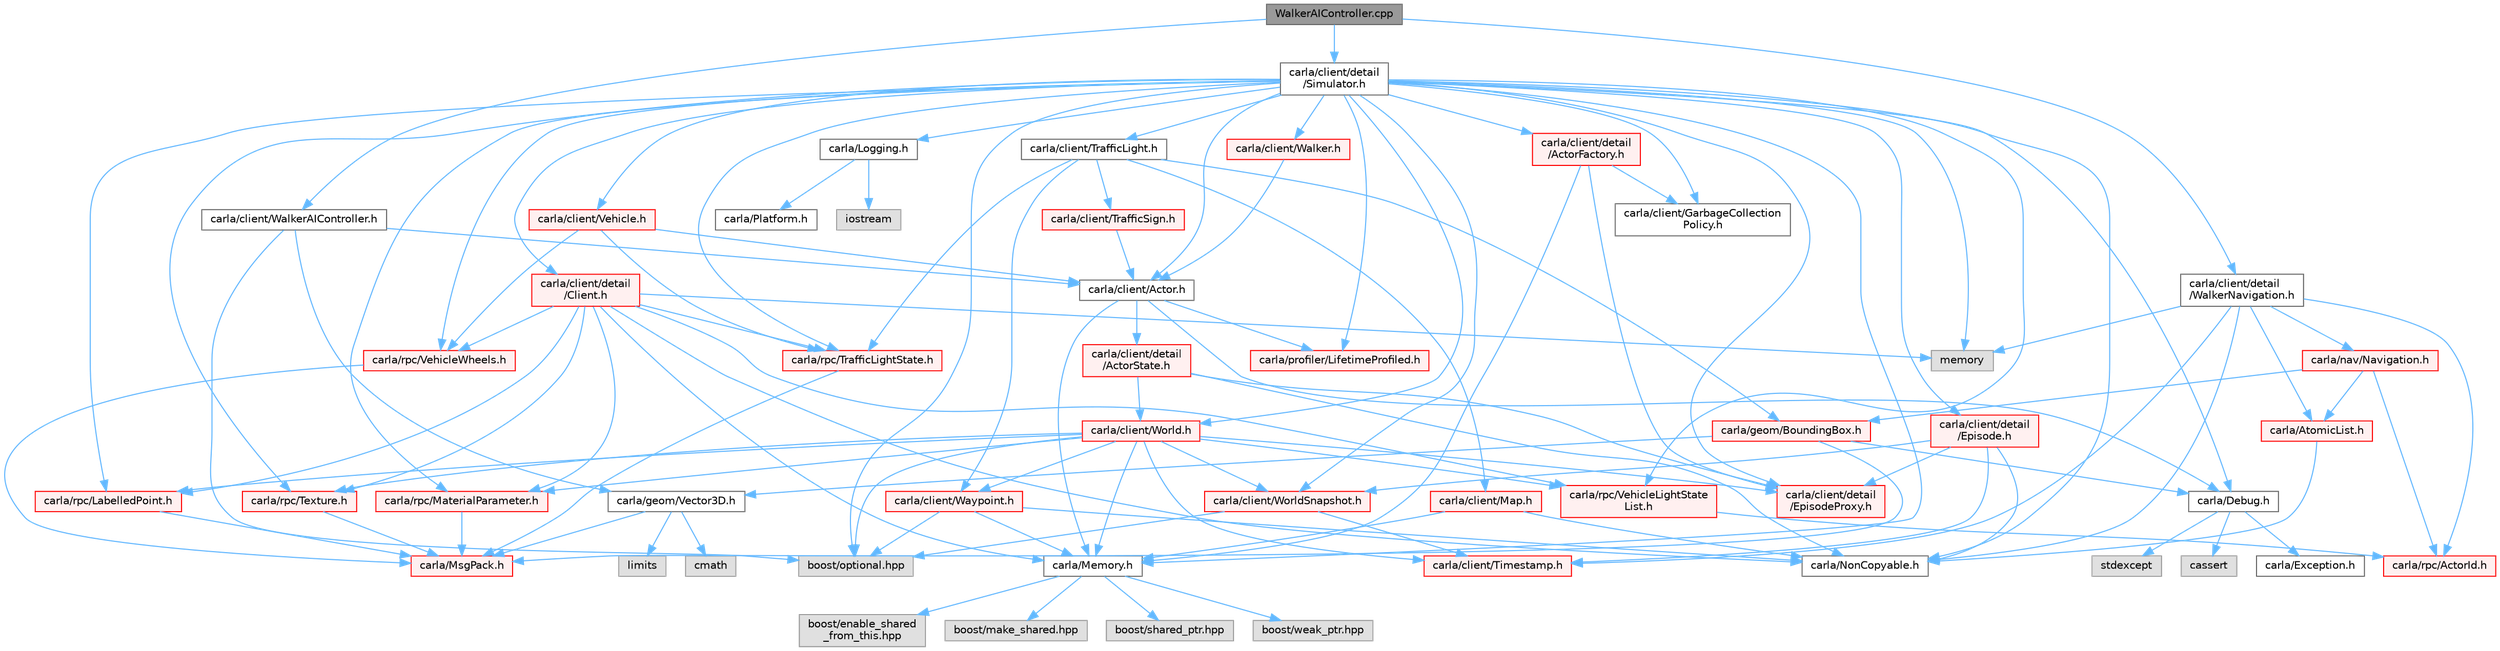 digraph "WalkerAIController.cpp"
{
 // INTERACTIVE_SVG=YES
 // LATEX_PDF_SIZE
  bgcolor="transparent";
  edge [fontname=Helvetica,fontsize=10,labelfontname=Helvetica,labelfontsize=10];
  node [fontname=Helvetica,fontsize=10,shape=box,height=0.2,width=0.4];
  Node1 [id="Node000001",label="WalkerAIController.cpp",height=0.2,width=0.4,color="gray40", fillcolor="grey60", style="filled", fontcolor="black",tooltip=" "];
  Node1 -> Node2 [id="edge1_Node000001_Node000002",color="steelblue1",style="solid",tooltip=" "];
  Node2 [id="Node000002",label="carla/client/WalkerAIController.h",height=0.2,width=0.4,color="grey40", fillcolor="white", style="filled",URL="$de/d54/LibCarla_2source_2carla_2client_2WalkerAIController_8h.html",tooltip=" "];
  Node2 -> Node3 [id="edge2_Node000002_Node000003",color="steelblue1",style="solid",tooltip=" "];
  Node3 [id="Node000003",label="carla/client/Actor.h",height=0.2,width=0.4,color="grey40", fillcolor="white", style="filled",URL="$da/d48/client_2Actor_8h.html",tooltip=" "];
  Node3 -> Node4 [id="edge3_Node000003_Node000004",color="steelblue1",style="solid",tooltip=" "];
  Node4 [id="Node000004",label="carla/Debug.h",height=0.2,width=0.4,color="grey40", fillcolor="white", style="filled",URL="$d4/deb/Debug_8h.html",tooltip=" "];
  Node4 -> Node5 [id="edge4_Node000004_Node000005",color="steelblue1",style="solid",tooltip=" "];
  Node5 [id="Node000005",label="carla/Exception.h",height=0.2,width=0.4,color="grey40", fillcolor="white", style="filled",URL="$d8/d8a/Exception_8h.html",tooltip=" "];
  Node4 -> Node6 [id="edge5_Node000004_Node000006",color="steelblue1",style="solid",tooltip=" "];
  Node6 [id="Node000006",label="stdexcept",height=0.2,width=0.4,color="grey60", fillcolor="#E0E0E0", style="filled",tooltip=" "];
  Node4 -> Node7 [id="edge6_Node000004_Node000007",color="steelblue1",style="solid",tooltip=" "];
  Node7 [id="Node000007",label="cassert",height=0.2,width=0.4,color="grey60", fillcolor="#E0E0E0", style="filled",tooltip=" "];
  Node3 -> Node8 [id="edge7_Node000003_Node000008",color="steelblue1",style="solid",tooltip=" "];
  Node8 [id="Node000008",label="carla/Memory.h",height=0.2,width=0.4,color="grey40", fillcolor="white", style="filled",URL="$de/d5c/Memory_8h.html",tooltip=" "];
  Node8 -> Node9 [id="edge8_Node000008_Node000009",color="steelblue1",style="solid",tooltip=" "];
  Node9 [id="Node000009",label="boost/enable_shared\l_from_this.hpp",height=0.2,width=0.4,color="grey60", fillcolor="#E0E0E0", style="filled",tooltip=" "];
  Node8 -> Node10 [id="edge9_Node000008_Node000010",color="steelblue1",style="solid",tooltip=" "];
  Node10 [id="Node000010",label="boost/make_shared.hpp",height=0.2,width=0.4,color="grey60", fillcolor="#E0E0E0", style="filled",tooltip=" "];
  Node8 -> Node11 [id="edge10_Node000008_Node000011",color="steelblue1",style="solid",tooltip=" "];
  Node11 [id="Node000011",label="boost/shared_ptr.hpp",height=0.2,width=0.4,color="grey60", fillcolor="#E0E0E0", style="filled",tooltip=" "];
  Node8 -> Node12 [id="edge11_Node000008_Node000012",color="steelblue1",style="solid",tooltip=" "];
  Node12 [id="Node000012",label="boost/weak_ptr.hpp",height=0.2,width=0.4,color="grey60", fillcolor="#E0E0E0", style="filled",tooltip=" "];
  Node3 -> Node13 [id="edge12_Node000003_Node000013",color="steelblue1",style="solid",tooltip=" "];
  Node13 [id="Node000013",label="carla/client/detail\l/ActorState.h",height=0.2,width=0.4,color="red", fillcolor="#FFF0F0", style="filled",URL="$d4/d22/client_2detail_2ActorState_8h.html",tooltip=" "];
  Node13 -> Node14 [id="edge13_Node000013_Node000014",color="steelblue1",style="solid",tooltip=" "];
  Node14 [id="Node000014",label="carla/NonCopyable.h",height=0.2,width=0.4,color="grey40", fillcolor="white", style="filled",URL="$d4/dd8/LibCarla_2source_2carla_2NonCopyable_8h.html",tooltip=" "];
  Node13 -> Node15 [id="edge14_Node000013_Node000015",color="steelblue1",style="solid",tooltip=" "];
  Node15 [id="Node000015",label="carla/client/World.h",height=0.2,width=0.4,color="red", fillcolor="#FFF0F0", style="filled",URL="$dd/d5b/World_8h.html",tooltip=" "];
  Node15 -> Node8 [id="edge15_Node000015_Node000008",color="steelblue1",style="solid",tooltip=" "];
  Node15 -> Node59 [id="edge16_Node000015_Node000059",color="steelblue1",style="solid",tooltip=" "];
  Node59 [id="Node000059",label="carla/client/Waypoint.h",height=0.2,width=0.4,color="red", fillcolor="#FFF0F0", style="filled",URL="$d0/d47/client_2Waypoint_8h.html",tooltip=" "];
  Node59 -> Node8 [id="edge17_Node000059_Node000008",color="steelblue1",style="solid",tooltip=" "];
  Node59 -> Node14 [id="edge18_Node000059_Node000014",color="steelblue1",style="solid",tooltip=" "];
  Node59 -> Node82 [id="edge19_Node000059_Node000082",color="steelblue1",style="solid",tooltip=" "];
  Node82 [id="Node000082",label="boost/optional.hpp",height=0.2,width=0.4,color="grey60", fillcolor="#E0E0E0", style="filled",tooltip=" "];
  Node15 -> Node97 [id="edge20_Node000015_Node000097",color="steelblue1",style="solid",tooltip=" "];
  Node97 [id="Node000097",label="carla/client/Timestamp.h",height=0.2,width=0.4,color="red", fillcolor="#FFF0F0", style="filled",URL="$d7/d66/Timestamp_8h.html",tooltip=" "];
  Node15 -> Node98 [id="edge21_Node000015_Node000098",color="steelblue1",style="solid",tooltip=" "];
  Node98 [id="Node000098",label="carla/client/WorldSnapshot.h",height=0.2,width=0.4,color="red", fillcolor="#FFF0F0", style="filled",URL="$df/d11/WorldSnapshot_8h.html",tooltip=" "];
  Node98 -> Node97 [id="edge22_Node000098_Node000097",color="steelblue1",style="solid",tooltip=" "];
  Node98 -> Node82 [id="edge23_Node000098_Node000082",color="steelblue1",style="solid",tooltip=" "];
  Node15 -> Node20 [id="edge24_Node000015_Node000020",color="steelblue1",style="solid",tooltip=" "];
  Node20 [id="Node000020",label="carla/client/detail\l/EpisodeProxy.h",height=0.2,width=0.4,color="red", fillcolor="#FFF0F0", style="filled",URL="$dc/dc2/EpisodeProxy_8h.html",tooltip=" "];
  Node15 -> Node153 [id="edge25_Node000015_Node000153",color="steelblue1",style="solid",tooltip=" "];
  Node153 [id="Node000153",label="carla/rpc/LabelledPoint.h",height=0.2,width=0.4,color="red", fillcolor="#FFF0F0", style="filled",URL="$d2/dd4/LabelledPoint_8h.html",tooltip=" "];
  Node153 -> Node25 [id="edge26_Node000153_Node000025",color="steelblue1",style="solid",tooltip=" "];
  Node25 [id="Node000025",label="carla/MsgPack.h",height=0.2,width=0.4,color="red", fillcolor="#FFF0F0", style="filled",URL="$d9/d6f/MsgPack_8h.html",tooltip=" "];
  Node15 -> Node166 [id="edge27_Node000015_Node000166",color="steelblue1",style="solid",tooltip=" "];
  Node166 [id="Node000166",label="carla/rpc/VehicleLightState\lList.h",height=0.2,width=0.4,color="red", fillcolor="#FFF0F0", style="filled",URL="$d8/d09/VehicleLightStateList_8h.html",tooltip=" "];
  Node166 -> Node100 [id="edge28_Node000166_Node000100",color="steelblue1",style="solid",tooltip=" "];
  Node100 [id="Node000100",label="carla/rpc/ActorId.h",height=0.2,width=0.4,color="red", fillcolor="#FFF0F0", style="filled",URL="$d3/d89/ActorId_8h.html",tooltip=" "];
  Node15 -> Node170 [id="edge29_Node000015_Node000170",color="steelblue1",style="solid",tooltip=" "];
  Node170 [id="Node000170",label="carla/rpc/Texture.h",height=0.2,width=0.4,color="red", fillcolor="#FFF0F0", style="filled",URL="$d9/dbf/Texture_8h.html",tooltip=" "];
  Node170 -> Node25 [id="edge30_Node000170_Node000025",color="steelblue1",style="solid",tooltip=" "];
  Node15 -> Node171 [id="edge31_Node000015_Node000171",color="steelblue1",style="solid",tooltip=" "];
  Node171 [id="Node000171",label="carla/rpc/MaterialParameter.h",height=0.2,width=0.4,color="red", fillcolor="#FFF0F0", style="filled",URL="$d7/d10/MaterialParameter_8h.html",tooltip=" "];
  Node171 -> Node25 [id="edge32_Node000171_Node000025",color="steelblue1",style="solid",tooltip=" "];
  Node15 -> Node82 [id="edge33_Node000015_Node000082",color="steelblue1",style="solid",tooltip=" "];
  Node13 -> Node20 [id="edge34_Node000013_Node000020",color="steelblue1",style="solid",tooltip=" "];
  Node3 -> Node174 [id="edge35_Node000003_Node000174",color="steelblue1",style="solid",tooltip=" "];
  Node174 [id="Node000174",label="carla/profiler/LifetimeProfiled.h",height=0.2,width=0.4,color="red", fillcolor="#FFF0F0", style="filled",URL="$d9/dc4/LifetimeProfiled_8h.html",tooltip=" "];
  Node2 -> Node36 [id="edge36_Node000002_Node000036",color="steelblue1",style="solid",tooltip=" "];
  Node36 [id="Node000036",label="carla/geom/Vector3D.h",height=0.2,width=0.4,color="grey40", fillcolor="white", style="filled",URL="$de/d70/geom_2Vector3D_8h.html",tooltip=" "];
  Node36 -> Node25 [id="edge37_Node000036_Node000025",color="steelblue1",style="solid",tooltip=" "];
  Node36 -> Node37 [id="edge38_Node000036_Node000037",color="steelblue1",style="solid",tooltip=" "];
  Node37 [id="Node000037",label="cmath",height=0.2,width=0.4,color="grey60", fillcolor="#E0E0E0", style="filled",tooltip=" "];
  Node36 -> Node31 [id="edge39_Node000036_Node000031",color="steelblue1",style="solid",tooltip=" "];
  Node31 [id="Node000031",label="limits",height=0.2,width=0.4,color="grey60", fillcolor="#E0E0E0", style="filled",tooltip=" "];
  Node2 -> Node82 [id="edge40_Node000002_Node000082",color="steelblue1",style="solid",tooltip=" "];
  Node1 -> Node175 [id="edge41_Node000001_Node000175",color="steelblue1",style="solid",tooltip=" "];
  Node175 [id="Node000175",label="carla/client/detail\l/Simulator.h",height=0.2,width=0.4,color="grey40", fillcolor="white", style="filled",URL="$d6/d4a/Simulator_8h.html",tooltip=" "];
  Node175 -> Node4 [id="edge42_Node000175_Node000004",color="steelblue1",style="solid",tooltip=" "];
  Node175 -> Node27 [id="edge43_Node000175_Node000027",color="steelblue1",style="solid",tooltip=" "];
  Node27 [id="Node000027",label="carla/Logging.h",height=0.2,width=0.4,color="grey40", fillcolor="white", style="filled",URL="$de/d87/Logging_8h.html",tooltip=" "];
  Node27 -> Node28 [id="edge44_Node000027_Node000028",color="steelblue1",style="solid",tooltip=" "];
  Node28 [id="Node000028",label="carla/Platform.h",height=0.2,width=0.4,color="grey40", fillcolor="white", style="filled",URL="$d9/dd0/Platform_8h.html",tooltip=" "];
  Node27 -> Node29 [id="edge45_Node000027_Node000029",color="steelblue1",style="solid",tooltip=" "];
  Node29 [id="Node000029",label="iostream",height=0.2,width=0.4,color="grey60", fillcolor="#E0E0E0", style="filled",tooltip=" "];
  Node175 -> Node8 [id="edge46_Node000175_Node000008",color="steelblue1",style="solid",tooltip=" "];
  Node175 -> Node14 [id="edge47_Node000175_Node000014",color="steelblue1",style="solid",tooltip=" "];
  Node175 -> Node3 [id="edge48_Node000175_Node000003",color="steelblue1",style="solid",tooltip=" "];
  Node175 -> Node176 [id="edge49_Node000175_Node000176",color="steelblue1",style="solid",tooltip=" "];
  Node176 [id="Node000176",label="carla/client/GarbageCollection\lPolicy.h",height=0.2,width=0.4,color="grey40", fillcolor="white", style="filled",URL="$d7/dc8/GarbageCollectionPolicy_8h.html",tooltip=" "];
  Node175 -> Node177 [id="edge50_Node000175_Node000177",color="steelblue1",style="solid",tooltip=" "];
  Node177 [id="Node000177",label="carla/client/TrafficLight.h",height=0.2,width=0.4,color="grey40", fillcolor="white", style="filled",URL="$d5/d9e/TrafficLight_8h.html",tooltip=" "];
  Node177 -> Node178 [id="edge51_Node000177_Node000178",color="steelblue1",style="solid",tooltip=" "];
  Node178 [id="Node000178",label="carla/client/TrafficSign.h",height=0.2,width=0.4,color="red", fillcolor="#FFF0F0", style="filled",URL="$d6/d83/TrafficSign_8h.html",tooltip=" "];
  Node178 -> Node3 [id="edge52_Node000178_Node000003",color="steelblue1",style="solid",tooltip=" "];
  Node177 -> Node104 [id="edge53_Node000177_Node000104",color="steelblue1",style="solid",tooltip=" "];
  Node104 [id="Node000104",label="carla/rpc/TrafficLightState.h",height=0.2,width=0.4,color="red", fillcolor="#FFF0F0", style="filled",URL="$d1/d16/LibCarla_2source_2carla_2rpc_2TrafficLightState_8h.html",tooltip=" "];
  Node104 -> Node25 [id="edge54_Node000104_Node000025",color="steelblue1",style="solid",tooltip=" "];
  Node177 -> Node59 [id="edge55_Node000177_Node000059",color="steelblue1",style="solid",tooltip=" "];
  Node177 -> Node179 [id="edge56_Node000177_Node000179",color="steelblue1",style="solid",tooltip=" "];
  Node179 [id="Node000179",label="carla/client/Map.h",height=0.2,width=0.4,color="red", fillcolor="#FFF0F0", style="filled",URL="$d4/d9d/client_2Map_8h.html",tooltip=" "];
  Node179 -> Node8 [id="edge57_Node000179_Node000008",color="steelblue1",style="solid",tooltip=" "];
  Node179 -> Node14 [id="edge58_Node000179_Node000014",color="steelblue1",style="solid",tooltip=" "];
  Node177 -> Node24 [id="edge59_Node000177_Node000024",color="steelblue1",style="solid",tooltip=" "];
  Node24 [id="Node000024",label="carla/geom/BoundingBox.h",height=0.2,width=0.4,color="red", fillcolor="#FFF0F0", style="filled",URL="$d2/dfe/LibCarla_2source_2carla_2geom_2BoundingBox_8h.html",tooltip=" "];
  Node24 -> Node4 [id="edge60_Node000024_Node000004",color="steelblue1",style="solid",tooltip=" "];
  Node24 -> Node25 [id="edge61_Node000024_Node000025",color="steelblue1",style="solid",tooltip=" "];
  Node24 -> Node36 [id="edge62_Node000024_Node000036",color="steelblue1",style="solid",tooltip=" "];
  Node175 -> Node197 [id="edge63_Node000175_Node000197",color="steelblue1",style="solid",tooltip=" "];
  Node197 [id="Node000197",label="carla/client/Vehicle.h",height=0.2,width=0.4,color="red", fillcolor="#FFF0F0", style="filled",URL="$d9/d18/Vehicle_8h.html",tooltip=" "];
  Node197 -> Node3 [id="edge64_Node000197_Node000003",color="steelblue1",style="solid",tooltip=" "];
  Node197 -> Node104 [id="edge65_Node000197_Node000104",color="steelblue1",style="solid",tooltip=" "];
  Node197 -> Node207 [id="edge66_Node000197_Node000207",color="steelblue1",style="solid",tooltip=" "];
  Node207 [id="Node000207",label="carla/rpc/VehicleWheels.h",height=0.2,width=0.4,color="red", fillcolor="#FFF0F0", style="filled",URL="$d2/d02/VehicleWheels_8h.html",tooltip=" "];
  Node207 -> Node25 [id="edge67_Node000207_Node000025",color="steelblue1",style="solid",tooltip=" "];
  Node175 -> Node214 [id="edge68_Node000175_Node000214",color="steelblue1",style="solid",tooltip=" "];
  Node214 [id="Node000214",label="carla/client/Walker.h",height=0.2,width=0.4,color="red", fillcolor="#FFF0F0", style="filled",URL="$d5/d10/Walker_8h.html",tooltip=" "];
  Node214 -> Node3 [id="edge69_Node000214_Node000003",color="steelblue1",style="solid",tooltip=" "];
  Node175 -> Node15 [id="edge70_Node000175_Node000015",color="steelblue1",style="solid",tooltip=" "];
  Node175 -> Node98 [id="edge71_Node000175_Node000098",color="steelblue1",style="solid",tooltip=" "];
  Node175 -> Node223 [id="edge72_Node000175_Node000223",color="steelblue1",style="solid",tooltip=" "];
  Node223 [id="Node000223",label="carla/client/detail\l/ActorFactory.h",height=0.2,width=0.4,color="red", fillcolor="#FFF0F0", style="filled",URL="$d7/dae/ActorFactory_8h.html",tooltip=" "];
  Node223 -> Node8 [id="edge73_Node000223_Node000008",color="steelblue1",style="solid",tooltip=" "];
  Node223 -> Node176 [id="edge74_Node000223_Node000176",color="steelblue1",style="solid",tooltip=" "];
  Node223 -> Node20 [id="edge75_Node000223_Node000020",color="steelblue1",style="solid",tooltip=" "];
  Node175 -> Node224 [id="edge76_Node000175_Node000224",color="steelblue1",style="solid",tooltip=" "];
  Node224 [id="Node000224",label="carla/client/detail\l/Client.h",height=0.2,width=0.4,color="red", fillcolor="#FFF0F0", style="filled",URL="$df/d8b/client_2detail_2Client_8h.html",tooltip=" "];
  Node224 -> Node8 [id="edge77_Node000224_Node000008",color="steelblue1",style="solid",tooltip=" "];
  Node224 -> Node14 [id="edge78_Node000224_Node000014",color="steelblue1",style="solid",tooltip=" "];
  Node224 -> Node153 [id="edge79_Node000224_Node000153",color="steelblue1",style="solid",tooltip=" "];
  Node224 -> Node104 [id="edge80_Node000224_Node000104",color="steelblue1",style="solid",tooltip=" "];
  Node224 -> Node166 [id="edge81_Node000224_Node000166",color="steelblue1",style="solid",tooltip=" "];
  Node224 -> Node207 [id="edge82_Node000224_Node000207",color="steelblue1",style="solid",tooltip=" "];
  Node224 -> Node170 [id="edge83_Node000224_Node000170",color="steelblue1",style="solid",tooltip=" "];
  Node224 -> Node171 [id="edge84_Node000224_Node000171",color="steelblue1",style="solid",tooltip=" "];
  Node224 -> Node22 [id="edge85_Node000224_Node000022",color="steelblue1",style="solid",tooltip=" "];
  Node22 [id="Node000022",label="memory",height=0.2,width=0.4,color="grey60", fillcolor="#E0E0E0", style="filled",tooltip=" "];
  Node175 -> Node92 [id="edge86_Node000175_Node000092",color="steelblue1",style="solid",tooltip=" "];
  Node92 [id="Node000092",label="carla/client/detail\l/Episode.h",height=0.2,width=0.4,color="red", fillcolor="#FFF0F0", style="filled",URL="$d9/d9e/Episode_8h.html",tooltip=" "];
  Node92 -> Node14 [id="edge87_Node000092_Node000014",color="steelblue1",style="solid",tooltip=" "];
  Node92 -> Node97 [id="edge88_Node000092_Node000097",color="steelblue1",style="solid",tooltip=" "];
  Node92 -> Node98 [id="edge89_Node000092_Node000098",color="steelblue1",style="solid",tooltip=" "];
  Node92 -> Node20 [id="edge90_Node000092_Node000020",color="steelblue1",style="solid",tooltip=" "];
  Node175 -> Node20 [id="edge91_Node000175_Node000020",color="steelblue1",style="solid",tooltip=" "];
  Node175 -> Node174 [id="edge92_Node000175_Node000174",color="steelblue1",style="solid",tooltip=" "];
  Node175 -> Node104 [id="edge93_Node000175_Node000104",color="steelblue1",style="solid",tooltip=" "];
  Node175 -> Node166 [id="edge94_Node000175_Node000166",color="steelblue1",style="solid",tooltip=" "];
  Node175 -> Node153 [id="edge95_Node000175_Node000153",color="steelblue1",style="solid",tooltip=" "];
  Node175 -> Node207 [id="edge96_Node000175_Node000207",color="steelblue1",style="solid",tooltip=" "];
  Node175 -> Node170 [id="edge97_Node000175_Node000170",color="steelblue1",style="solid",tooltip=" "];
  Node175 -> Node171 [id="edge98_Node000175_Node000171",color="steelblue1",style="solid",tooltip=" "];
  Node175 -> Node82 [id="edge99_Node000175_Node000082",color="steelblue1",style="solid",tooltip=" "];
  Node175 -> Node22 [id="edge100_Node000175_Node000022",color="steelblue1",style="solid",tooltip=" "];
  Node1 -> Node229 [id="edge101_Node000001_Node000229",color="steelblue1",style="solid",tooltip=" "];
  Node229 [id="Node000229",label="carla/client/detail\l/WalkerNavigation.h",height=0.2,width=0.4,color="grey40", fillcolor="white", style="filled",URL="$d5/d09/WalkerNavigation_8h.html",tooltip=" "];
  Node229 -> Node139 [id="edge102_Node000229_Node000139",color="steelblue1",style="solid",tooltip=" "];
  Node139 [id="Node000139",label="carla/AtomicList.h",height=0.2,width=0.4,color="red", fillcolor="#FFF0F0", style="filled",URL="$d7/d3c/AtomicList_8h.html",tooltip=" "];
  Node139 -> Node14 [id="edge103_Node000139_Node000014",color="steelblue1",style="solid",tooltip=" "];
  Node229 -> Node230 [id="edge104_Node000229_Node000230",color="steelblue1",style="solid",tooltip=" "];
  Node230 [id="Node000230",label="carla/nav/Navigation.h",height=0.2,width=0.4,color="red", fillcolor="#FFF0F0", style="filled",URL="$d0/d36/Navigation_8h.html",tooltip=" "];
  Node230 -> Node139 [id="edge105_Node000230_Node000139",color="steelblue1",style="solid",tooltip=" "];
  Node230 -> Node24 [id="edge106_Node000230_Node000024",color="steelblue1",style="solid",tooltip=" "];
  Node230 -> Node100 [id="edge107_Node000230_Node000100",color="steelblue1",style="solid",tooltip=" "];
  Node229 -> Node14 [id="edge108_Node000229_Node000014",color="steelblue1",style="solid",tooltip=" "];
  Node229 -> Node97 [id="edge109_Node000229_Node000097",color="steelblue1",style="solid",tooltip=" "];
  Node229 -> Node100 [id="edge110_Node000229_Node000100",color="steelblue1",style="solid",tooltip=" "];
  Node229 -> Node22 [id="edge111_Node000229_Node000022",color="steelblue1",style="solid",tooltip=" "];
}
